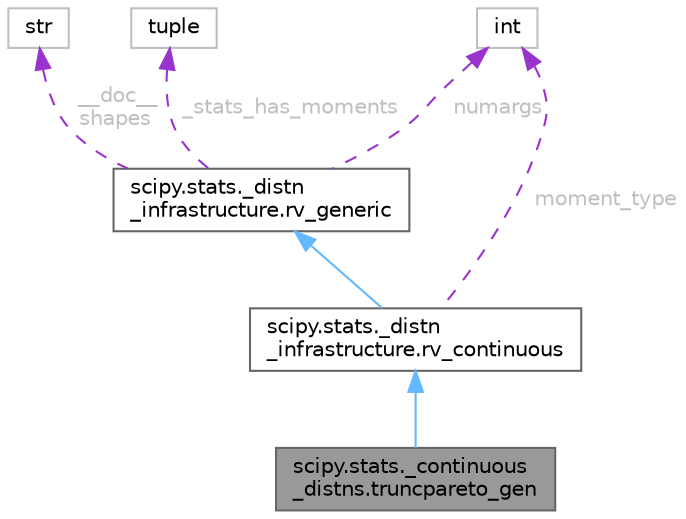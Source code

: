 digraph "scipy.stats._continuous_distns.truncpareto_gen"
{
 // LATEX_PDF_SIZE
  bgcolor="transparent";
  edge [fontname=Helvetica,fontsize=10,labelfontname=Helvetica,labelfontsize=10];
  node [fontname=Helvetica,fontsize=10,shape=box,height=0.2,width=0.4];
  Node1 [id="Node000001",label="scipy.stats._continuous\l_distns.truncpareto_gen",height=0.2,width=0.4,color="gray40", fillcolor="grey60", style="filled", fontcolor="black",tooltip=" "];
  Node2 -> Node1 [id="edge7_Node000001_Node000002",dir="back",color="steelblue1",style="solid",tooltip=" "];
  Node2 [id="Node000002",label="scipy.stats._distn\l_infrastructure.rv_continuous",height=0.2,width=0.4,color="gray40", fillcolor="white", style="filled",URL="$d8/da5/classscipy_1_1stats_1_1__distn__infrastructure_1_1rv__continuous.html",tooltip=" "];
  Node3 -> Node2 [id="edge8_Node000002_Node000003",dir="back",color="steelblue1",style="solid",tooltip=" "];
  Node3 [id="Node000003",label="scipy.stats._distn\l_infrastructure.rv_generic",height=0.2,width=0.4,color="gray40", fillcolor="white", style="filled",URL="$df/d75/classscipy_1_1stats_1_1__distn__infrastructure_1_1rv__generic.html",tooltip=" "];
  Node4 -> Node3 [id="edge9_Node000003_Node000004",dir="back",color="darkorchid3",style="dashed",tooltip=" ",label=" __doc__\nshapes",fontcolor="grey" ];
  Node4 [id="Node000004",label="str",height=0.2,width=0.4,color="grey75", fillcolor="white", style="filled",tooltip=" "];
  Node5 -> Node3 [id="edge10_Node000003_Node000005",dir="back",color="darkorchid3",style="dashed",tooltip=" ",label=" _stats_has_moments",fontcolor="grey" ];
  Node5 [id="Node000005",label="tuple",height=0.2,width=0.4,color="grey75", fillcolor="white", style="filled",tooltip=" "];
  Node6 -> Node3 [id="edge11_Node000003_Node000006",dir="back",color="darkorchid3",style="dashed",tooltip=" ",label=" numargs",fontcolor="grey" ];
  Node6 [id="Node000006",label="int",height=0.2,width=0.4,color="grey75", fillcolor="white", style="filled",tooltip=" "];
  Node6 -> Node2 [id="edge12_Node000002_Node000006",dir="back",color="darkorchid3",style="dashed",tooltip=" ",label=" moment_type",fontcolor="grey" ];
}
